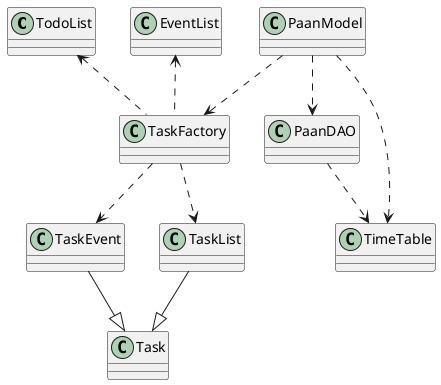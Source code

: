 @startuml
'https://plantuml.com/class-diagram

TodoList <..  TaskFactory
EventList <..  TaskFactory
PaanDAO ..> TimeTable
PaanModel ..> PaanDAO
PaanModel ..> TaskFactory
PaanModel ..> TimeTable
TaskEvent --|> Task
TaskList --|> Task
TaskFactory ..> TaskEvent
TaskFactory ..> TaskList


@enduml